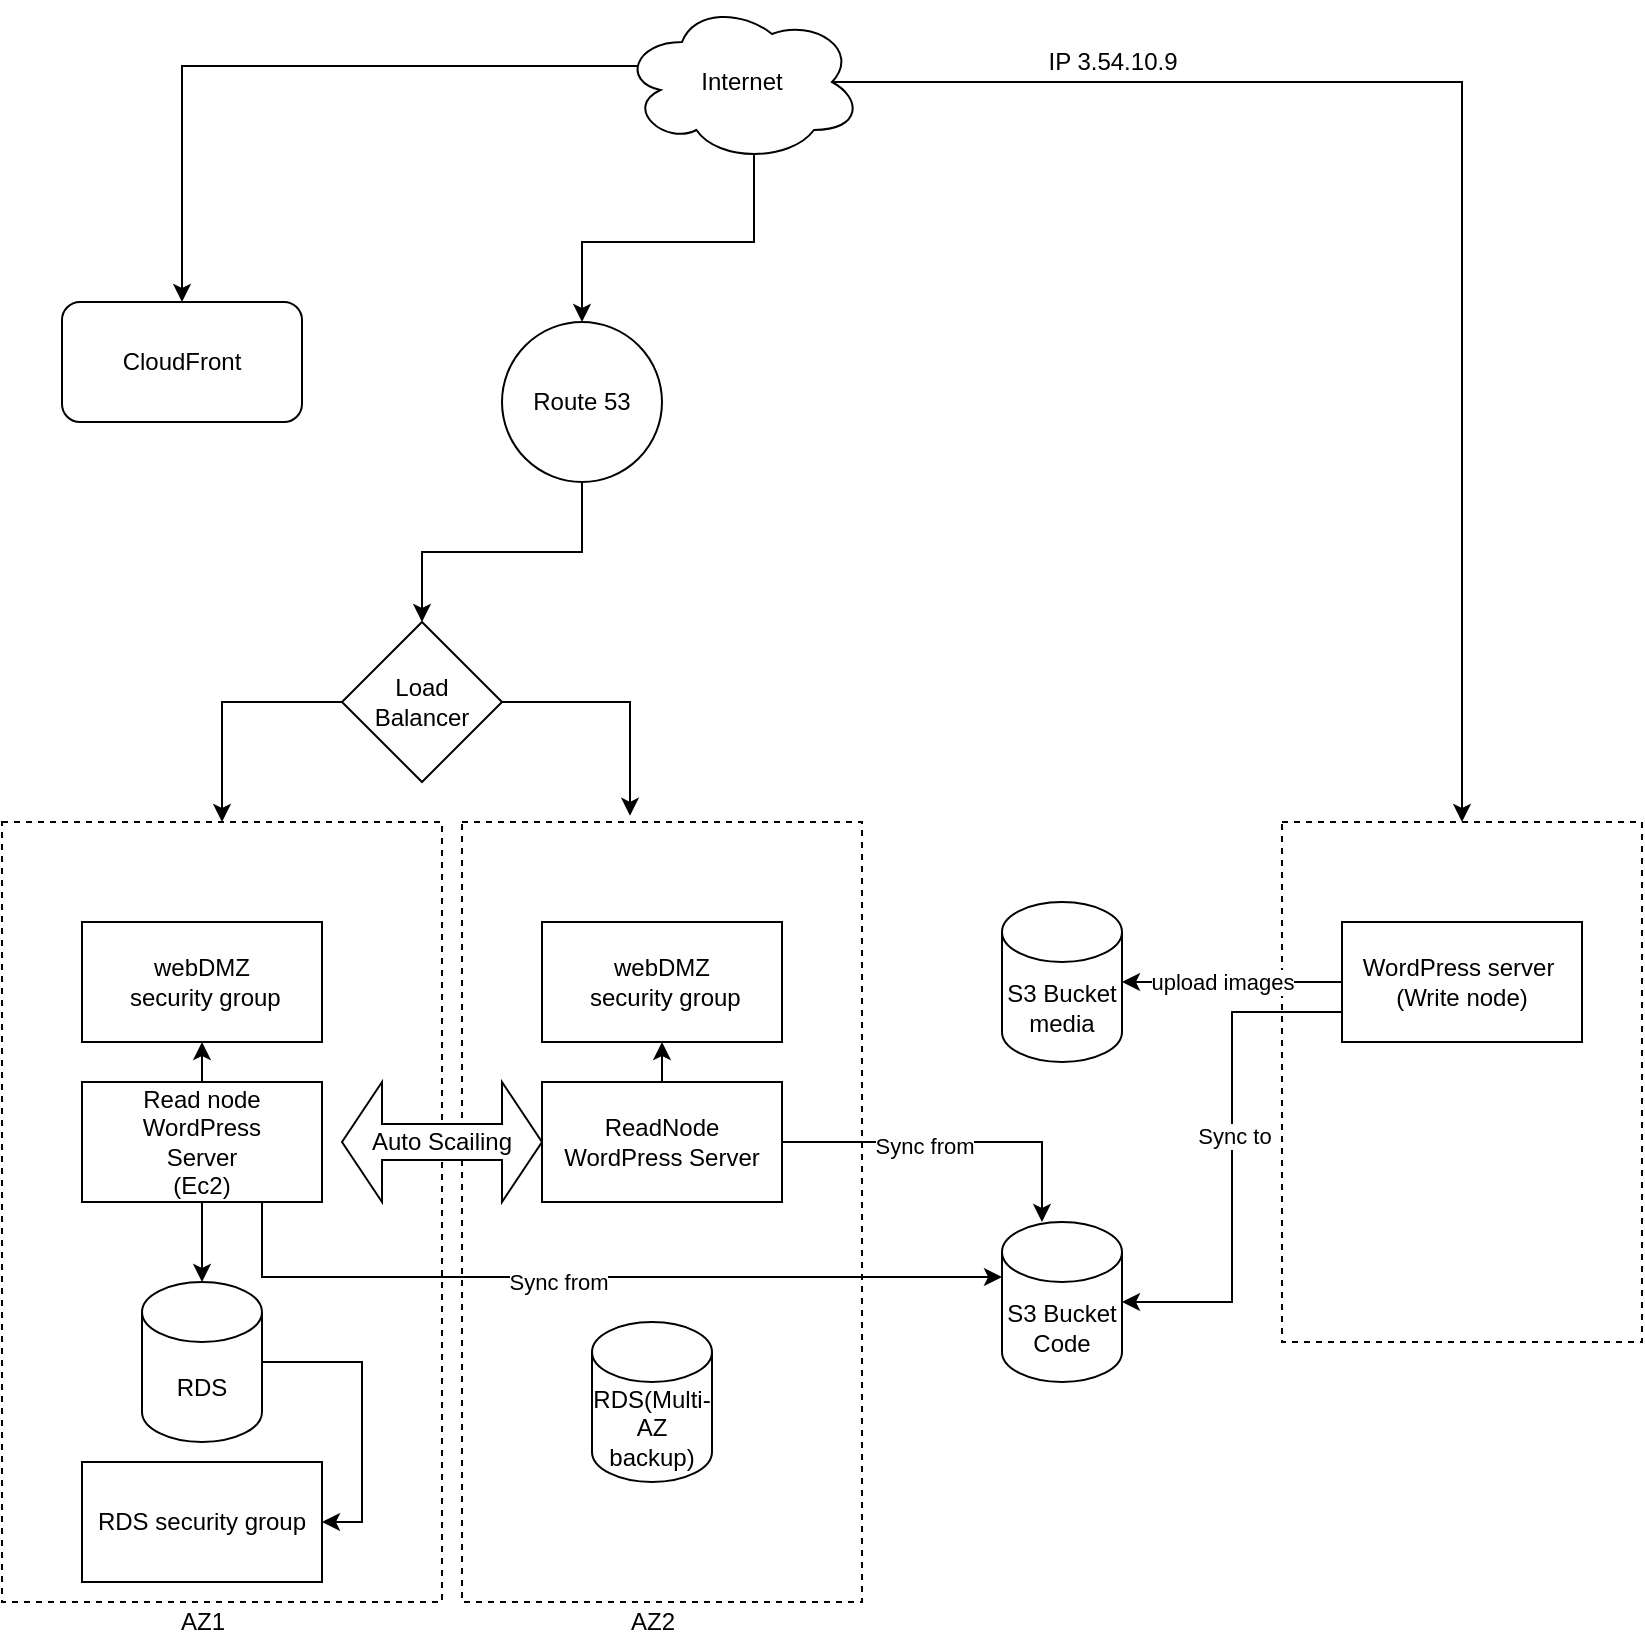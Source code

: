 <mxfile version="13.10.3" type="github">
  <diagram id="C6hWcw5ijXBa6biIXlQD" name="Page-1">
    <mxGraphModel dx="2276" dy="758" grid="1" gridSize="10" guides="1" tooltips="1" connect="1" arrows="1" fold="1" page="1" pageScale="1" pageWidth="850" pageHeight="1100" math="0" shadow="0">
      <root>
        <mxCell id="0" />
        <mxCell id="1" parent="0" />
        <mxCell id="MckhKbmO13tYxO1lK3RQ-23" value="" style="rounded=0;whiteSpace=wrap;html=1;dashed=1;" parent="1" vertex="1">
          <mxGeometry x="180" y="410" width="200" height="390" as="geometry" />
        </mxCell>
        <mxCell id="MckhKbmO13tYxO1lK3RQ-19" value="" style="rounded=0;whiteSpace=wrap;html=1;dashed=1;" parent="1" vertex="1">
          <mxGeometry x="-50" y="410" width="220" height="390" as="geometry" />
        </mxCell>
        <mxCell id="MckhKbmO13tYxO1lK3RQ-2" value="S3 Bucket Code" style="shape=cylinder3;whiteSpace=wrap;html=1;boundedLbl=1;backgroundOutline=1;size=15;" parent="1" vertex="1">
          <mxGeometry x="450" y="610" width="60" height="80" as="geometry" />
        </mxCell>
        <mxCell id="MckhKbmO13tYxO1lK3RQ-3" value="S3 Bucket&lt;br&gt;media" style="shape=cylinder3;whiteSpace=wrap;html=1;boundedLbl=1;backgroundOutline=1;size=15;" parent="1" vertex="1">
          <mxGeometry x="450" y="450" width="60" height="80" as="geometry" />
        </mxCell>
        <mxCell id="MckhKbmO13tYxO1lK3RQ-4" value="CloudFront" style="rounded=1;whiteSpace=wrap;html=1;" parent="1" vertex="1">
          <mxGeometry x="-20" y="150" width="120" height="60" as="geometry" />
        </mxCell>
        <mxCell id="MckhKbmO13tYxO1lK3RQ-7" value="webDMZ&lt;br&gt;&amp;nbsp;security group" style="rounded=0;whiteSpace=wrap;html=1;" parent="1" vertex="1">
          <mxGeometry x="-10" y="460" width="120" height="60" as="geometry" />
        </mxCell>
        <mxCell id="MckhKbmO13tYxO1lK3RQ-8" value="RDS security group" style="rounded=0;whiteSpace=wrap;html=1;" parent="1" vertex="1">
          <mxGeometry x="-10" y="730" width="120" height="60" as="geometry" />
        </mxCell>
        <mxCell id="MckhKbmO13tYxO1lK3RQ-45" style="edgeStyle=orthogonalEdgeStyle;rounded=0;orthogonalLoop=1;jettySize=auto;html=1;exitX=1;exitY=0.5;exitDx=0;exitDy=0;exitPerimeter=0;entryX=1;entryY=0.5;entryDx=0;entryDy=0;" parent="1" source="MckhKbmO13tYxO1lK3RQ-9" target="MckhKbmO13tYxO1lK3RQ-8" edge="1">
          <mxGeometry relative="1" as="geometry" />
        </mxCell>
        <mxCell id="MckhKbmO13tYxO1lK3RQ-9" value="RDS" style="shape=cylinder3;whiteSpace=wrap;html=1;boundedLbl=1;backgroundOutline=1;size=15;" parent="1" vertex="1">
          <mxGeometry x="20" y="640" width="60" height="80" as="geometry" />
        </mxCell>
        <mxCell id="MckhKbmO13tYxO1lK3RQ-10" value="RDS(Multi-AZ backup)" style="shape=cylinder3;whiteSpace=wrap;html=1;boundedLbl=1;backgroundOutline=1;size=15;" parent="1" vertex="1">
          <mxGeometry x="245" y="660" width="60" height="80" as="geometry" />
        </mxCell>
        <mxCell id="MckhKbmO13tYxO1lK3RQ-27" style="edgeStyle=orthogonalEdgeStyle;rounded=0;orthogonalLoop=1;jettySize=auto;html=1;exitX=0.5;exitY=1;exitDx=0;exitDy=0;entryX=0.5;entryY=0;entryDx=0;entryDy=0;entryPerimeter=0;" parent="1" source="MckhKbmO13tYxO1lK3RQ-11" target="MckhKbmO13tYxO1lK3RQ-9" edge="1">
          <mxGeometry relative="1" as="geometry" />
        </mxCell>
        <mxCell id="MckhKbmO13tYxO1lK3RQ-30" style="edgeStyle=orthogonalEdgeStyle;rounded=0;orthogonalLoop=1;jettySize=auto;html=1;exitX=0.5;exitY=0;exitDx=0;exitDy=0;entryX=0.5;entryY=1;entryDx=0;entryDy=0;" parent="1" source="MckhKbmO13tYxO1lK3RQ-11" target="MckhKbmO13tYxO1lK3RQ-7" edge="1">
          <mxGeometry relative="1" as="geometry" />
        </mxCell>
        <mxCell id="HCN1rUnbhTbN2gNlkeXT-17" style="edgeStyle=orthogonalEdgeStyle;rounded=0;orthogonalLoop=1;jettySize=auto;html=1;exitX=0.75;exitY=1;exitDx=0;exitDy=0;entryX=0;entryY=0;entryDx=0;entryDy=27.5;entryPerimeter=0;" edge="1" parent="1" source="MckhKbmO13tYxO1lK3RQ-11" target="MckhKbmO13tYxO1lK3RQ-2">
          <mxGeometry relative="1" as="geometry" />
        </mxCell>
        <mxCell id="HCN1rUnbhTbN2gNlkeXT-18" value="Sync from" style="edgeLabel;html=1;align=center;verticalAlign=middle;resizable=0;points=[];" vertex="1" connectable="0" parent="HCN1rUnbhTbN2gNlkeXT-17">
          <mxGeometry x="-0.095" y="-1" relative="1" as="geometry">
            <mxPoint x="1" y="1" as="offset" />
          </mxGeometry>
        </mxCell>
        <mxCell id="MckhKbmO13tYxO1lK3RQ-11" value="Read node WordPress&lt;br&gt;Server&lt;br&gt;(Ec2)" style="rounded=0;whiteSpace=wrap;html=1;" parent="1" vertex="1">
          <mxGeometry x="-10" y="540" width="120" height="60" as="geometry" />
        </mxCell>
        <mxCell id="HCN1rUnbhTbN2gNlkeXT-6" style="edgeStyle=orthogonalEdgeStyle;rounded=0;orthogonalLoop=1;jettySize=auto;html=1;exitX=0.5;exitY=0;exitDx=0;exitDy=0;entryX=0.5;entryY=1;entryDx=0;entryDy=0;" edge="1" parent="1" source="MckhKbmO13tYxO1lK3RQ-12" target="HCN1rUnbhTbN2gNlkeXT-4">
          <mxGeometry relative="1" as="geometry" />
        </mxCell>
        <mxCell id="HCN1rUnbhTbN2gNlkeXT-15" style="edgeStyle=orthogonalEdgeStyle;rounded=0;orthogonalLoop=1;jettySize=auto;html=1;exitX=1;exitY=0.5;exitDx=0;exitDy=0;entryX=0.333;entryY=0;entryDx=0;entryDy=0;entryPerimeter=0;" edge="1" parent="1" source="MckhKbmO13tYxO1lK3RQ-12" target="MckhKbmO13tYxO1lK3RQ-2">
          <mxGeometry relative="1" as="geometry" />
        </mxCell>
        <mxCell id="HCN1rUnbhTbN2gNlkeXT-19" value="Sync from" style="edgeLabel;html=1;align=center;verticalAlign=middle;resizable=0;points=[];" vertex="1" connectable="0" parent="HCN1rUnbhTbN2gNlkeXT-15">
          <mxGeometry x="-0.165" y="-2" relative="1" as="geometry">
            <mxPoint as="offset" />
          </mxGeometry>
        </mxCell>
        <mxCell id="MckhKbmO13tYxO1lK3RQ-12" value="ReadNode WordPress Server" style="rounded=0;whiteSpace=wrap;html=1;" parent="1" vertex="1">
          <mxGeometry x="220" y="540" width="120" height="60" as="geometry" />
        </mxCell>
        <mxCell id="MckhKbmO13tYxO1lK3RQ-25" style="edgeStyle=orthogonalEdgeStyle;rounded=0;orthogonalLoop=1;jettySize=auto;html=1;exitX=0;exitY=0.5;exitDx=0;exitDy=0;entryX=0.5;entryY=0;entryDx=0;entryDy=0;" parent="1" source="MckhKbmO13tYxO1lK3RQ-13" target="MckhKbmO13tYxO1lK3RQ-19" edge="1">
          <mxGeometry relative="1" as="geometry" />
        </mxCell>
        <mxCell id="MckhKbmO13tYxO1lK3RQ-26" style="edgeStyle=orthogonalEdgeStyle;rounded=0;orthogonalLoop=1;jettySize=auto;html=1;exitX=1;exitY=0.5;exitDx=0;exitDy=0;entryX=0.42;entryY=-0.008;entryDx=0;entryDy=0;entryPerimeter=0;" parent="1" source="MckhKbmO13tYxO1lK3RQ-13" target="MckhKbmO13tYxO1lK3RQ-23" edge="1">
          <mxGeometry relative="1" as="geometry" />
        </mxCell>
        <mxCell id="MckhKbmO13tYxO1lK3RQ-44" style="edgeStyle=orthogonalEdgeStyle;rounded=0;orthogonalLoop=1;jettySize=auto;html=1;exitX=0.5;exitY=0;exitDx=0;exitDy=0;dashed=1;" parent="1" source="MckhKbmO13tYxO1lK3RQ-13" edge="1">
          <mxGeometry relative="1" as="geometry">
            <mxPoint x="160" y="310" as="targetPoint" />
          </mxGeometry>
        </mxCell>
        <mxCell id="MckhKbmO13tYxO1lK3RQ-13" value="Load&lt;br&gt;Balancer&lt;br&gt;" style="rhombus;whiteSpace=wrap;html=1;" parent="1" vertex="1">
          <mxGeometry x="120" y="310" width="80" height="80" as="geometry" />
        </mxCell>
        <mxCell id="MckhKbmO13tYxO1lK3RQ-21" value="AZ1" style="text;html=1;align=center;verticalAlign=middle;resizable=0;points=[];autosize=1;" parent="1" vertex="1">
          <mxGeometry x="30" y="800" width="40" height="20" as="geometry" />
        </mxCell>
        <mxCell id="MckhKbmO13tYxO1lK3RQ-24" value="AZ2" style="text;html=1;align=center;verticalAlign=middle;resizable=0;points=[];autosize=1;" parent="1" vertex="1">
          <mxGeometry x="255" y="800" width="40" height="20" as="geometry" />
        </mxCell>
        <mxCell id="HCN1rUnbhTbN2gNlkeXT-10" style="edgeStyle=orthogonalEdgeStyle;rounded=0;orthogonalLoop=1;jettySize=auto;html=1;exitX=0.5;exitY=1;exitDx=0;exitDy=0;entryX=0.5;entryY=0;entryDx=0;entryDy=0;" edge="1" parent="1" source="MckhKbmO13tYxO1lK3RQ-37" target="MckhKbmO13tYxO1lK3RQ-13">
          <mxGeometry relative="1" as="geometry" />
        </mxCell>
        <mxCell id="MckhKbmO13tYxO1lK3RQ-37" value="Route 53" style="ellipse;whiteSpace=wrap;html=1;aspect=fixed;" parent="1" vertex="1">
          <mxGeometry x="200" y="160" width="80" height="80" as="geometry" />
        </mxCell>
        <mxCell id="MckhKbmO13tYxO1lK3RQ-40" style="edgeStyle=orthogonalEdgeStyle;rounded=0;orthogonalLoop=1;jettySize=auto;html=1;exitX=0.07;exitY=0.4;exitDx=0;exitDy=0;exitPerimeter=0;entryX=0.5;entryY=0;entryDx=0;entryDy=0;" parent="1" source="MckhKbmO13tYxO1lK3RQ-39" target="MckhKbmO13tYxO1lK3RQ-4" edge="1">
          <mxGeometry relative="1" as="geometry" />
        </mxCell>
        <mxCell id="MckhKbmO13tYxO1lK3RQ-41" style="edgeStyle=orthogonalEdgeStyle;rounded=0;orthogonalLoop=1;jettySize=auto;html=1;exitX=0.55;exitY=0.95;exitDx=0;exitDy=0;exitPerimeter=0;entryX=0.5;entryY=0;entryDx=0;entryDy=0;" parent="1" source="MckhKbmO13tYxO1lK3RQ-39" target="MckhKbmO13tYxO1lK3RQ-37" edge="1">
          <mxGeometry relative="1" as="geometry" />
        </mxCell>
        <mxCell id="HCN1rUnbhTbN2gNlkeXT-7" style="edgeStyle=orthogonalEdgeStyle;rounded=0;orthogonalLoop=1;jettySize=auto;html=1;exitX=0.875;exitY=0.5;exitDx=0;exitDy=0;exitPerimeter=0;entryX=0.5;entryY=0;entryDx=0;entryDy=0;" edge="1" parent="1" source="MckhKbmO13tYxO1lK3RQ-39" target="HCN1rUnbhTbN2gNlkeXT-1">
          <mxGeometry relative="1" as="geometry" />
        </mxCell>
        <mxCell id="MckhKbmO13tYxO1lK3RQ-39" value="Internet" style="ellipse;shape=cloud;whiteSpace=wrap;html=1;" parent="1" vertex="1">
          <mxGeometry x="260" width="120" height="80" as="geometry" />
        </mxCell>
        <mxCell id="HCN1rUnbhTbN2gNlkeXT-1" value="" style="rounded=0;whiteSpace=wrap;html=1;dashed=1;" vertex="1" parent="1">
          <mxGeometry x="590" y="410" width="180" height="260" as="geometry" />
        </mxCell>
        <mxCell id="HCN1rUnbhTbN2gNlkeXT-11" style="edgeStyle=orthogonalEdgeStyle;rounded=0;orthogonalLoop=1;jettySize=auto;html=1;exitX=0;exitY=0.5;exitDx=0;exitDy=0;entryX=1;entryY=0.5;entryDx=0;entryDy=0;entryPerimeter=0;" edge="1" parent="1" source="HCN1rUnbhTbN2gNlkeXT-2" target="MckhKbmO13tYxO1lK3RQ-3">
          <mxGeometry relative="1" as="geometry" />
        </mxCell>
        <mxCell id="HCN1rUnbhTbN2gNlkeXT-12" value="upload images" style="edgeLabel;html=1;align=center;verticalAlign=middle;resizable=0;points=[];" vertex="1" connectable="0" parent="HCN1rUnbhTbN2gNlkeXT-11">
          <mxGeometry x="0.345" relative="1" as="geometry">
            <mxPoint x="14" as="offset" />
          </mxGeometry>
        </mxCell>
        <mxCell id="HCN1rUnbhTbN2gNlkeXT-13" style="edgeStyle=orthogonalEdgeStyle;rounded=0;orthogonalLoop=1;jettySize=auto;html=1;exitX=0;exitY=0.75;exitDx=0;exitDy=0;entryX=1;entryY=0.5;entryDx=0;entryDy=0;entryPerimeter=0;" edge="1" parent="1" source="HCN1rUnbhTbN2gNlkeXT-2" target="MckhKbmO13tYxO1lK3RQ-2">
          <mxGeometry relative="1" as="geometry" />
        </mxCell>
        <mxCell id="HCN1rUnbhTbN2gNlkeXT-14" value="Sync to" style="edgeLabel;html=1;align=center;verticalAlign=middle;resizable=0;points=[];" vertex="1" connectable="0" parent="HCN1rUnbhTbN2gNlkeXT-13">
          <mxGeometry x="-0.082" y="1" relative="1" as="geometry">
            <mxPoint as="offset" />
          </mxGeometry>
        </mxCell>
        <mxCell id="HCN1rUnbhTbN2gNlkeXT-2" value="WordPress server&amp;nbsp;&lt;br&gt;(Write node)" style="rounded=0;whiteSpace=wrap;html=1;" vertex="1" parent="1">
          <mxGeometry x="620" y="460" width="120" height="60" as="geometry" />
        </mxCell>
        <mxCell id="HCN1rUnbhTbN2gNlkeXT-3" value="Auto Scailing" style="shape=doubleArrow;whiteSpace=wrap;html=1;" vertex="1" parent="1">
          <mxGeometry x="120" y="540" width="100" height="60" as="geometry" />
        </mxCell>
        <mxCell id="HCN1rUnbhTbN2gNlkeXT-4" value="webDMZ&lt;br&gt;&amp;nbsp;security group" style="rounded=0;whiteSpace=wrap;html=1;" vertex="1" parent="1">
          <mxGeometry x="220" y="460" width="120" height="60" as="geometry" />
        </mxCell>
        <mxCell id="HCN1rUnbhTbN2gNlkeXT-8" value="IP 3.54.10.9" style="text;html=1;align=center;verticalAlign=middle;resizable=0;points=[];autosize=1;" vertex="1" parent="1">
          <mxGeometry x="465" y="20" width="80" height="20" as="geometry" />
        </mxCell>
      </root>
    </mxGraphModel>
  </diagram>
</mxfile>
